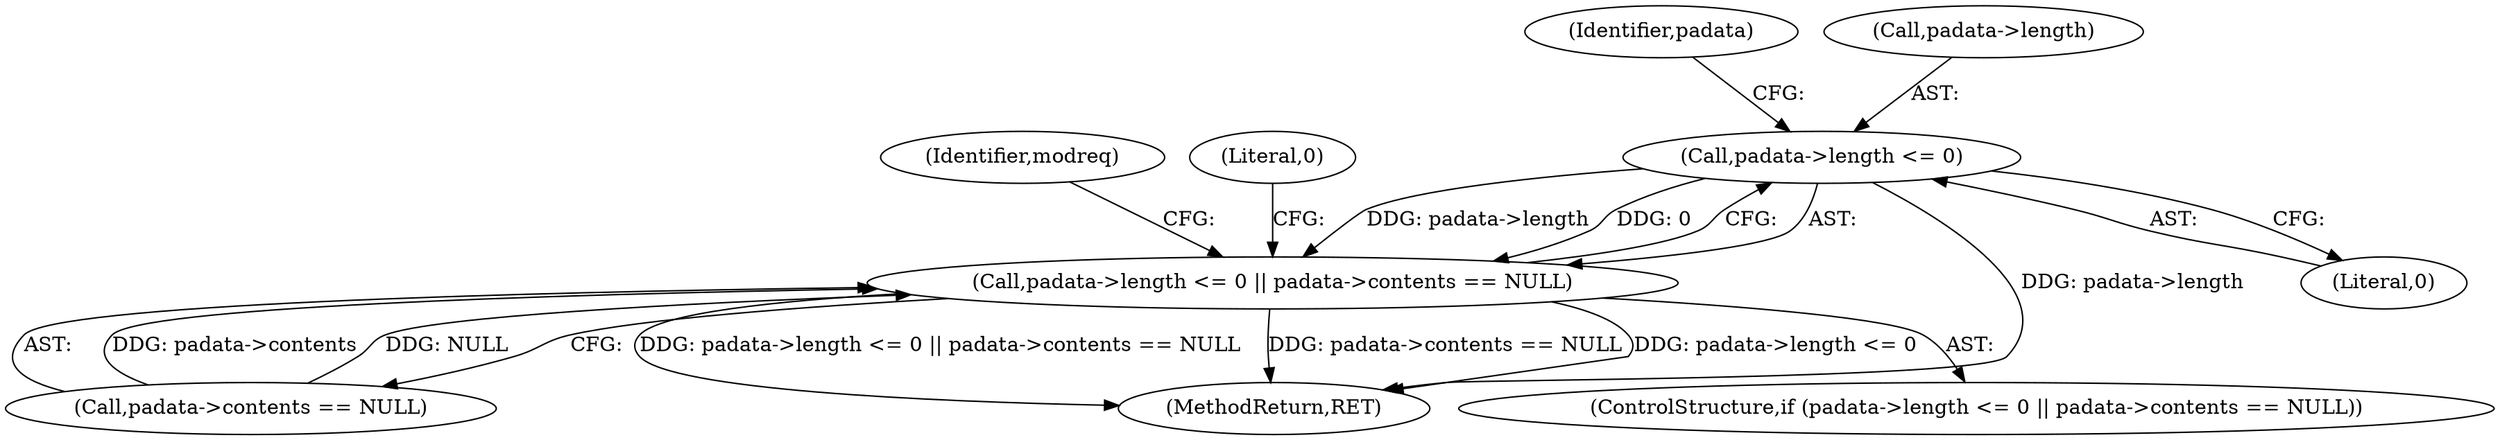 digraph "0_krb5_db64ca25d661a47b996b4e2645998b5d7f0eb52c@pointer" {
"1000227" [label="(Call,padata->length <= 0)"];
"1000226" [label="(Call,padata->length <= 0 || padata->contents == NULL)"];
"1000241" [label="(Identifier,modreq)"];
"1000234" [label="(Identifier,padata)"];
"1001415" [label="(MethodReturn,RET)"];
"1000238" [label="(Literal,0)"];
"1000226" [label="(Call,padata->length <= 0 || padata->contents == NULL)"];
"1000227" [label="(Call,padata->length <= 0)"];
"1000232" [label="(Call,padata->contents == NULL)"];
"1000228" [label="(Call,padata->length)"];
"1000231" [label="(Literal,0)"];
"1000225" [label="(ControlStructure,if (padata->length <= 0 || padata->contents == NULL))"];
"1000227" -> "1000226"  [label="AST: "];
"1000227" -> "1000231"  [label="CFG: "];
"1000228" -> "1000227"  [label="AST: "];
"1000231" -> "1000227"  [label="AST: "];
"1000234" -> "1000227"  [label="CFG: "];
"1000226" -> "1000227"  [label="CFG: "];
"1000227" -> "1001415"  [label="DDG: padata->length"];
"1000227" -> "1000226"  [label="DDG: padata->length"];
"1000227" -> "1000226"  [label="DDG: 0"];
"1000226" -> "1000225"  [label="AST: "];
"1000226" -> "1000232"  [label="CFG: "];
"1000232" -> "1000226"  [label="AST: "];
"1000238" -> "1000226"  [label="CFG: "];
"1000241" -> "1000226"  [label="CFG: "];
"1000226" -> "1001415"  [label="DDG: padata->length <= 0"];
"1000226" -> "1001415"  [label="DDG: padata->length <= 0 || padata->contents == NULL"];
"1000226" -> "1001415"  [label="DDG: padata->contents == NULL"];
"1000232" -> "1000226"  [label="DDG: padata->contents"];
"1000232" -> "1000226"  [label="DDG: NULL"];
}
